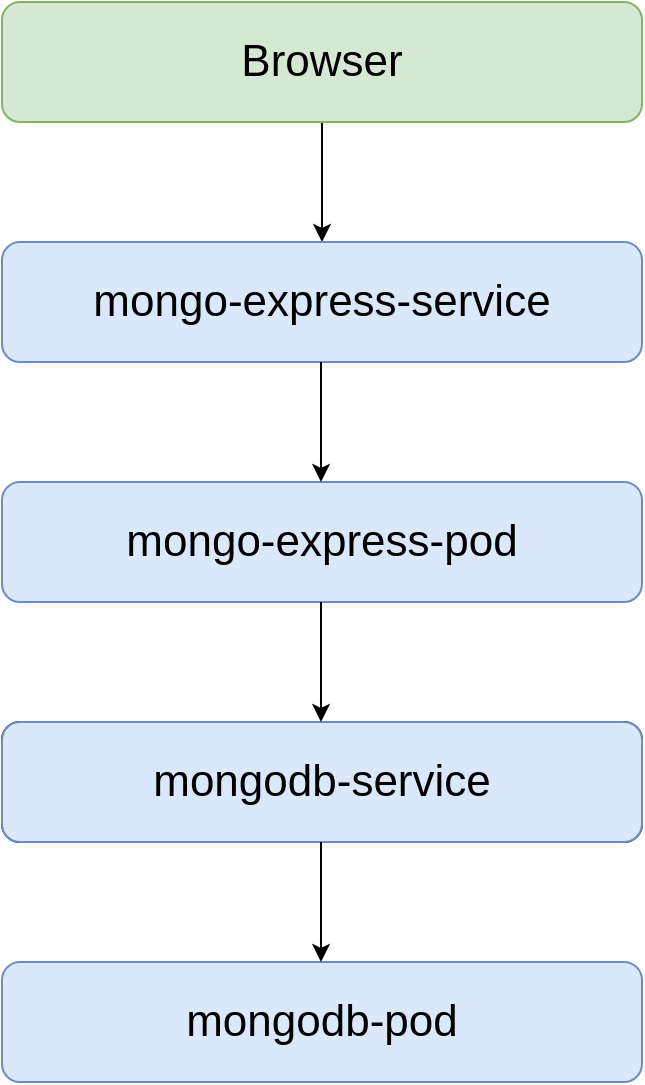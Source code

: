 <mxfile version="22.1.21" type="github">
  <diagram name="Page-1" id="KVqnTJgvTL2Y0DMD4RkL">
    <mxGraphModel dx="1235" dy="655" grid="1" gridSize="10" guides="1" tooltips="1" connect="1" arrows="1" fold="1" page="1" pageScale="1" pageWidth="850" pageHeight="1100" math="0" shadow="0">
      <root>
        <mxCell id="0" />
        <mxCell id="1" parent="0" />
        <mxCell id="neDhDfWVvyU4JXdTm0te-19" style="edgeStyle=orthogonalEdgeStyle;rounded=0;orthogonalLoop=1;jettySize=auto;html=1;exitX=0.5;exitY=1;exitDx=0;exitDy=0;entryX=0.5;entryY=0;entryDx=0;entryDy=0;" edge="1" parent="1" source="neDhDfWVvyU4JXdTm0te-1" target="neDhDfWVvyU4JXdTm0te-7">
          <mxGeometry relative="1" as="geometry" />
        </mxCell>
        <mxCell id="neDhDfWVvyU4JXdTm0te-1" value="" style="rounded=1;whiteSpace=wrap;html=1;fillColor=#d5e8d4;strokeColor=#82b366;" vertex="1" parent="1">
          <mxGeometry x="240" y="40" width="320" height="60" as="geometry" />
        </mxCell>
        <mxCell id="neDhDfWVvyU4JXdTm0te-4" value="" style="rounded=1;whiteSpace=wrap;html=1;" vertex="1" parent="1">
          <mxGeometry x="240" y="400" width="320" height="60" as="geometry" />
        </mxCell>
        <mxCell id="neDhDfWVvyU4JXdTm0te-5" value="&lt;span style=&quot;font-size: 22px;&quot;&gt;Browser&lt;/span&gt;" style="text;html=1;strokeColor=none;fillColor=none;align=center;verticalAlign=middle;whiteSpace=wrap;rounded=0;" vertex="1" parent="1">
          <mxGeometry x="260" y="55" width="280" height="30" as="geometry" />
        </mxCell>
        <mxCell id="neDhDfWVvyU4JXdTm0te-7" value="" style="rounded=1;whiteSpace=wrap;html=1;fillColor=#dae8fc;strokeColor=#6c8ebf;" vertex="1" parent="1">
          <mxGeometry x="240" y="160" width="320" height="60" as="geometry" />
        </mxCell>
        <mxCell id="neDhDfWVvyU4JXdTm0te-9" value="" style="rounded=1;whiteSpace=wrap;html=1;fillColor=#dae8fc;strokeColor=#6c8ebf;" vertex="1" parent="1">
          <mxGeometry x="240" y="280" width="320" height="60" as="geometry" />
        </mxCell>
        <mxCell id="neDhDfWVvyU4JXdTm0te-10" value="&lt;span style=&quot;font-size: 22px;&quot;&gt;Browser&lt;/span&gt;" style="text;html=1;strokeColor=none;fillColor=none;align=center;verticalAlign=middle;whiteSpace=wrap;rounded=0;" vertex="1" parent="1">
          <mxGeometry x="260" y="415" width="280" height="30" as="geometry" />
        </mxCell>
        <mxCell id="neDhDfWVvyU4JXdTm0te-11" value="" style="rounded=1;whiteSpace=wrap;html=1;fillColor=#dae8fc;strokeColor=#6c8ebf;" vertex="1" parent="1">
          <mxGeometry x="240" y="400" width="320" height="60" as="geometry" />
        </mxCell>
        <mxCell id="neDhDfWVvyU4JXdTm0te-12" value="&lt;span style=&quot;font-size: 22px;&quot;&gt;Browser&lt;/span&gt;" style="text;html=1;strokeColor=none;fillColor=none;align=center;verticalAlign=middle;whiteSpace=wrap;rounded=0;" vertex="1" parent="1">
          <mxGeometry x="260" y="535" width="280" height="30" as="geometry" />
        </mxCell>
        <mxCell id="neDhDfWVvyU4JXdTm0te-13" value="" style="rounded=1;whiteSpace=wrap;html=1;fillColor=#dae8fc;strokeColor=#6c8ebf;" vertex="1" parent="1">
          <mxGeometry x="240" y="520" width="320" height="60" as="geometry" />
        </mxCell>
        <mxCell id="neDhDfWVvyU4JXdTm0te-8" value="&lt;span style=&quot;font-size: 22px;&quot;&gt;mongo-express-pod&lt;/span&gt;" style="text;html=1;strokeColor=none;fillColor=none;align=center;verticalAlign=middle;whiteSpace=wrap;rounded=0;" vertex="1" parent="1">
          <mxGeometry x="260" y="295" width="280" height="30" as="geometry" />
        </mxCell>
        <mxCell id="neDhDfWVvyU4JXdTm0te-14" value="&lt;span style=&quot;font-size: 22px;&quot;&gt;mongodb-service&lt;/span&gt;" style="text;html=1;strokeColor=none;fillColor=none;align=center;verticalAlign=middle;whiteSpace=wrap;rounded=0;" vertex="1" parent="1">
          <mxGeometry x="260" y="415" width="280" height="30" as="geometry" />
        </mxCell>
        <mxCell id="neDhDfWVvyU4JXdTm0te-15" value="&lt;span style=&quot;font-size: 22px;&quot;&gt;mongodb-pod&lt;/span&gt;" style="text;html=1;strokeColor=none;fillColor=none;align=center;verticalAlign=middle;whiteSpace=wrap;rounded=0;" vertex="1" parent="1">
          <mxGeometry x="260" y="535" width="280" height="30" as="geometry" />
        </mxCell>
        <mxCell id="neDhDfWVvyU4JXdTm0te-18" value="&lt;span style=&quot;font-size: 22px;&quot;&gt;mongo-express-service&lt;/span&gt;" style="text;html=1;strokeColor=none;fillColor=none;align=center;verticalAlign=middle;whiteSpace=wrap;rounded=0;" vertex="1" parent="1">
          <mxGeometry x="260" y="175" width="280" height="30" as="geometry" />
        </mxCell>
        <mxCell id="neDhDfWVvyU4JXdTm0te-23" style="edgeStyle=orthogonalEdgeStyle;rounded=0;orthogonalLoop=1;jettySize=auto;html=1;exitX=0.5;exitY=1;exitDx=0;exitDy=0;entryX=0.5;entryY=0;entryDx=0;entryDy=0;" edge="1" parent="1">
          <mxGeometry relative="1" as="geometry">
            <mxPoint x="399.5" y="220" as="sourcePoint" />
            <mxPoint x="399.5" y="280" as="targetPoint" />
          </mxGeometry>
        </mxCell>
        <mxCell id="neDhDfWVvyU4JXdTm0te-24" style="edgeStyle=orthogonalEdgeStyle;rounded=0;orthogonalLoop=1;jettySize=auto;html=1;exitX=0.5;exitY=1;exitDx=0;exitDy=0;entryX=0.5;entryY=0;entryDx=0;entryDy=0;" edge="1" parent="1">
          <mxGeometry relative="1" as="geometry">
            <mxPoint x="399.5" y="340" as="sourcePoint" />
            <mxPoint x="399.5" y="400" as="targetPoint" />
          </mxGeometry>
        </mxCell>
        <mxCell id="neDhDfWVvyU4JXdTm0te-25" style="edgeStyle=orthogonalEdgeStyle;rounded=0;orthogonalLoop=1;jettySize=auto;html=1;exitX=0.5;exitY=1;exitDx=0;exitDy=0;entryX=0.5;entryY=0;entryDx=0;entryDy=0;" edge="1" parent="1">
          <mxGeometry relative="1" as="geometry">
            <mxPoint x="399.5" y="460" as="sourcePoint" />
            <mxPoint x="399.5" y="520" as="targetPoint" />
          </mxGeometry>
        </mxCell>
      </root>
    </mxGraphModel>
  </diagram>
</mxfile>
